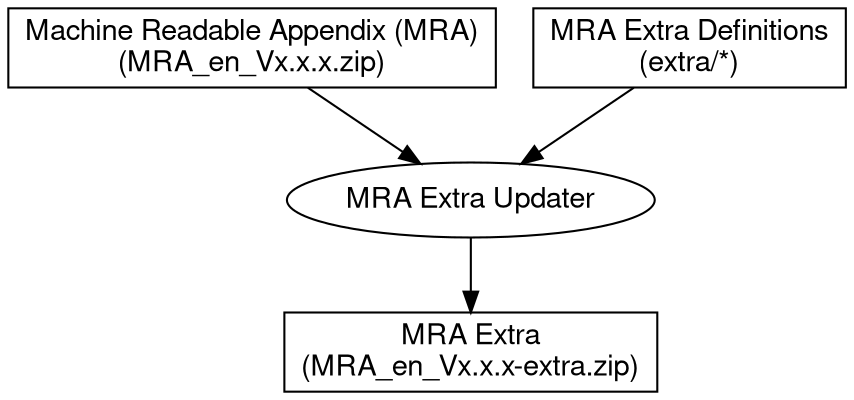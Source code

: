 digraph G {
    
    graph [rankdir = TB];

    node [fontname="Helvetica,Arial,sans-serif"]
    edge [fontname="Helvetica,Arial,sans-serif"]

    node [shape=box]; mra; mardef; mraex;
    node [shape=ellipse];  mraup;
    
    "mra" [label="Machine Readable Appendix (MRA)\n(MRA_en_Vx.x.x.zip)"]
    "mardef" [label="MRA Extra Definitions\n(extra/*)"]
    "mraup" [label="MRA Extra Updater"]
    "mraex" [label="MRA Extra\n(MRA_en_Vx.x.x-extra.zip)"]
    
    "mra" -> "mraup"
    "mardef" -> "mraup"
    "mraup" -> "mraex"
}